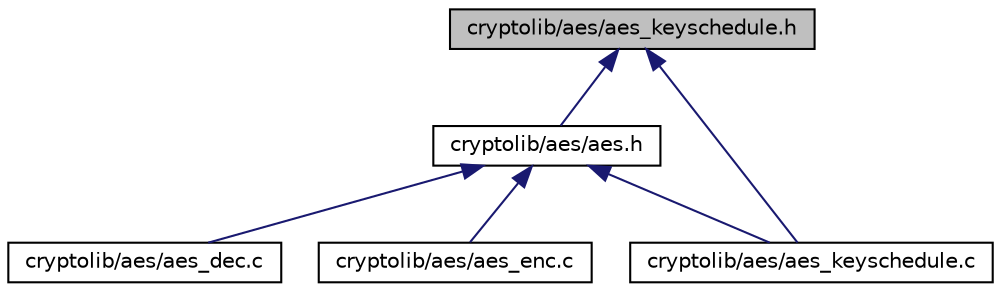 digraph "cryptolib/aes/aes_keyschedule.h"
{
 // INTERACTIVE_SVG=YES
 // LATEX_PDF_SIZE
  bgcolor="transparent";
  edge [fontname="Helvetica",fontsize="10",labelfontname="Helvetica",labelfontsize="10"];
  node [fontname="Helvetica",fontsize="10",shape=record];
  Node1 [label="cryptolib/aes/aes_keyschedule.h",height=0.2,width=0.4,color="black", fillcolor="grey75", style="filled", fontcolor="black",tooltip=" "];
  Node1 -> Node2 [dir="back",color="midnightblue",fontsize="10",style="solid",fontname="Helvetica"];
  Node2 [label="cryptolib/aes/aes.h",height=0.2,width=0.4,color="black",URL="$aes_8h.html",tooltip=" "];
  Node2 -> Node3 [dir="back",color="midnightblue",fontsize="10",style="solid",fontname="Helvetica"];
  Node3 [label="cryptolib/aes/aes_dec.c",height=0.2,width=0.4,color="black",URL="$aes__dec_8c_source.html",tooltip=" "];
  Node2 -> Node4 [dir="back",color="midnightblue",fontsize="10",style="solid",fontname="Helvetica"];
  Node4 [label="cryptolib/aes/aes_enc.c",height=0.2,width=0.4,color="black",URL="$aes__enc_8c.html",tooltip=" "];
  Node2 -> Node5 [dir="back",color="midnightblue",fontsize="10",style="solid",fontname="Helvetica"];
  Node5 [label="cryptolib/aes/aes_keyschedule.c",height=0.2,width=0.4,color="black",URL="$aes__keyschedule_8c.html",tooltip=" "];
  Node1 -> Node5 [dir="back",color="midnightblue",fontsize="10",style="solid",fontname="Helvetica"];
}
